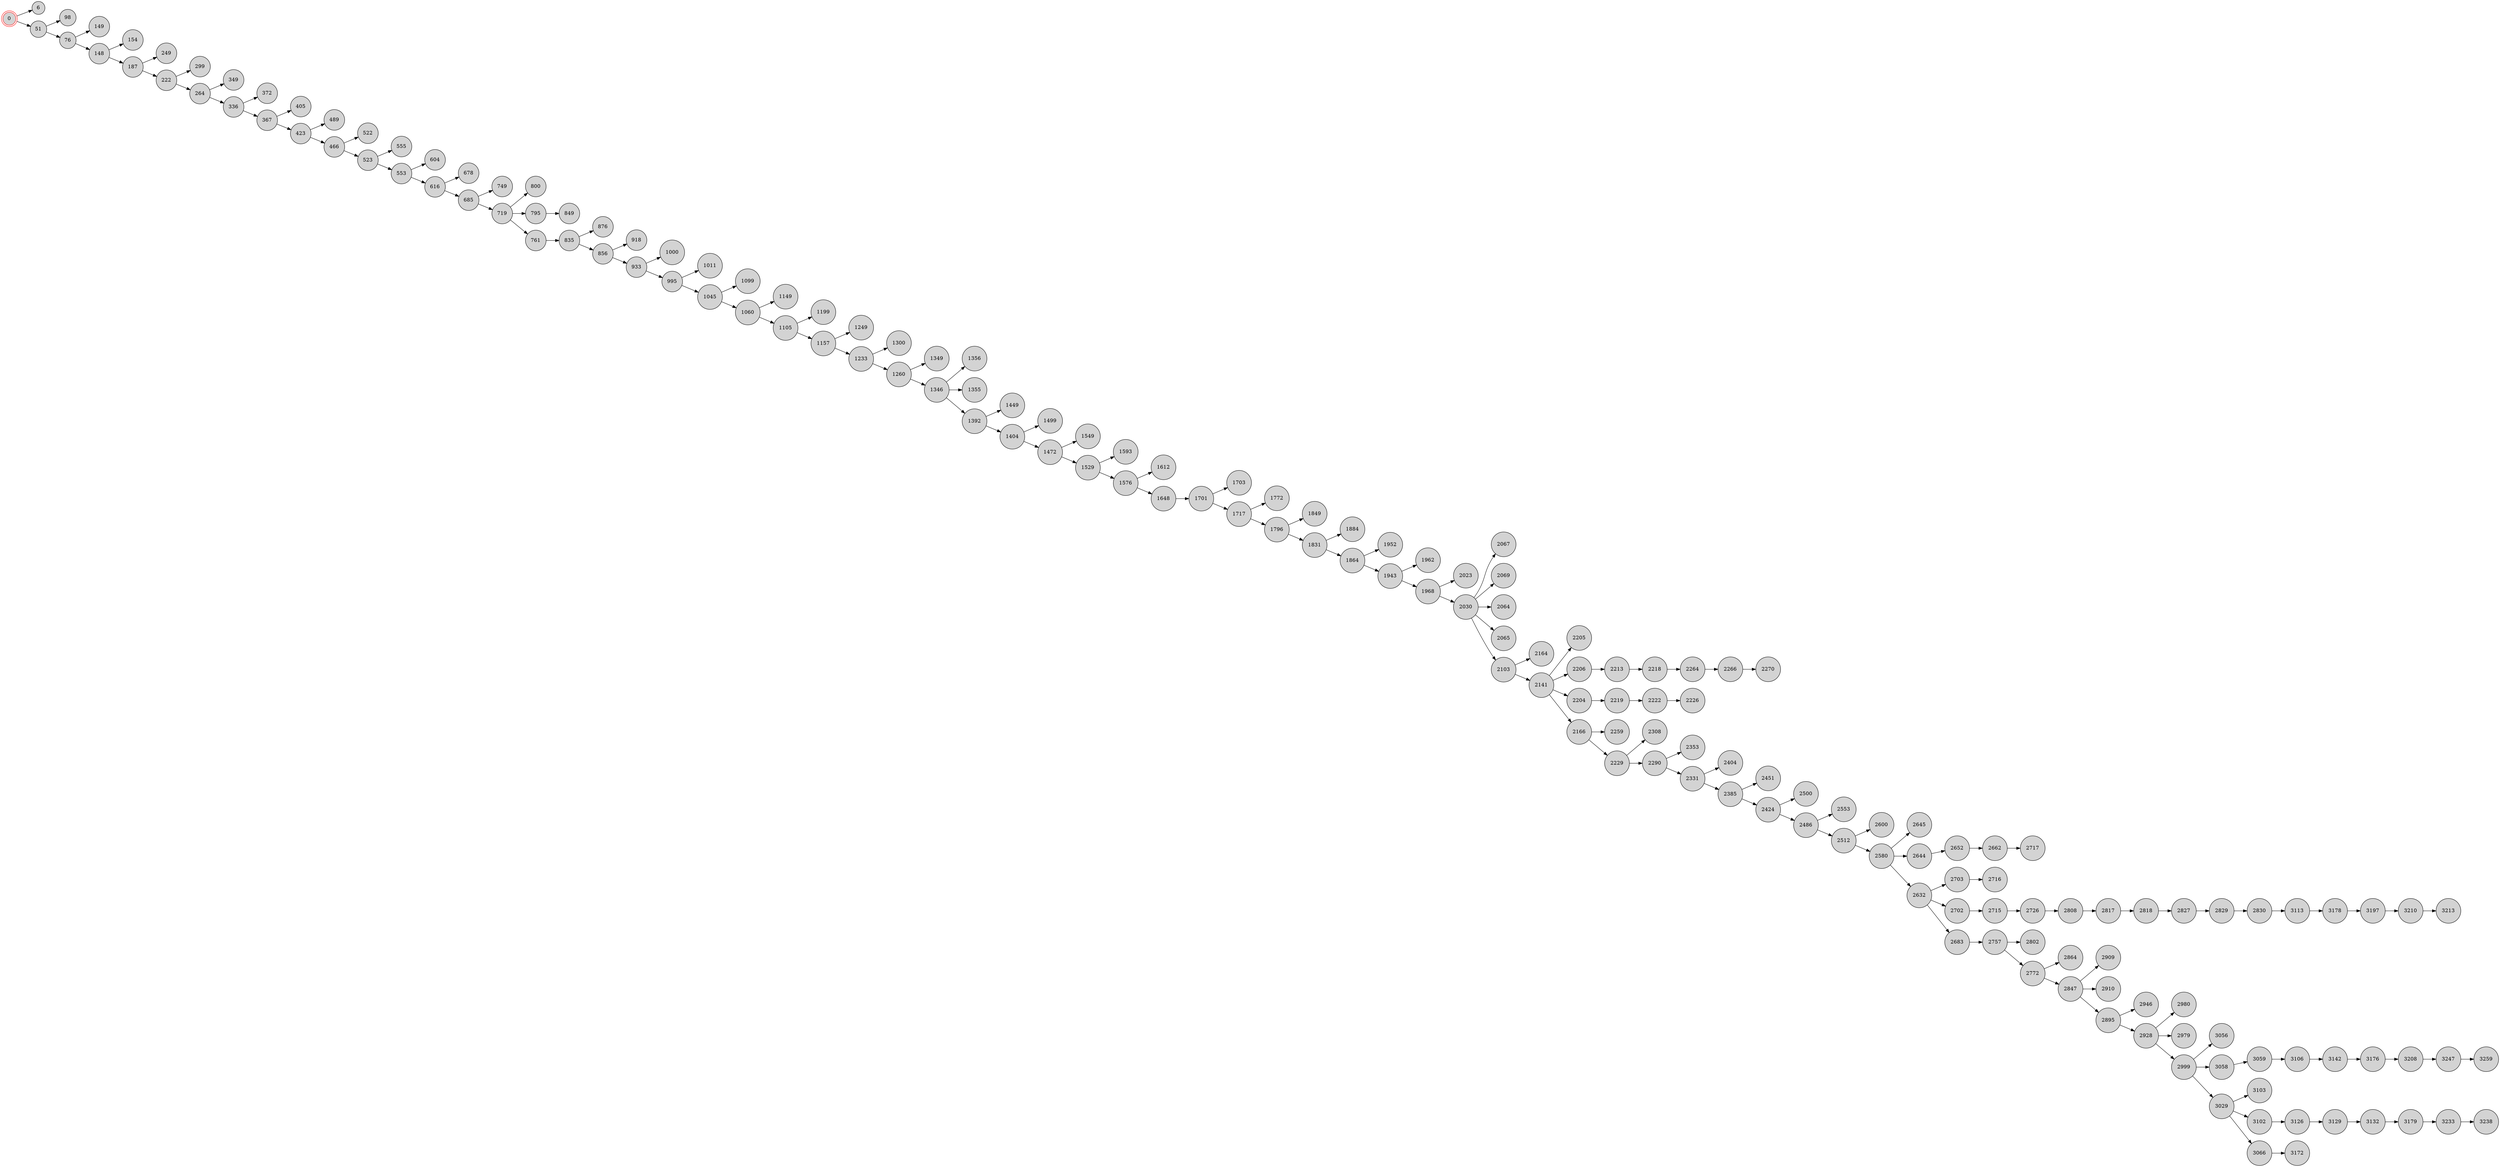 digraph BlockchainTree {
    rankdir=LR;
    node [shape=circle, style=filled, fillcolor=lightgray];

    0 [shape=doublecircle, color=red];
    0 -> 6;
    0 -> 51;
    51 -> 98;
    51 -> 76;
    76 -> 149;
    76 -> 148;
    148 -> 154;
    148 -> 187;
    187 -> 249;
    187 -> 222;
    222 -> 299;
    222 -> 264;
    264 -> 349;
    264 -> 336;
    336 -> 372;
    336 -> 367;
    367 -> 405;
    367 -> 423;
    423 -> 489;
    423 -> 466;
    466 -> 522;
    466 -> 523;
    523 -> 555;
    523 -> 553;
    553 -> 604;
    553 -> 616;
    616 -> 678;
    616 -> 685;
    685 -> 749;
    685 -> 719;
    719 -> 800;
    719 -> 795;
    795 -> 849;
    719 -> 761;
    761 -> 835;
    835 -> 876;
    835 -> 856;
    856 -> 918;
    856 -> 933;
    933 -> 1000;
    933 -> 995;
    995 -> 1011;
    995 -> 1045;
    1045 -> 1099;
    1045 -> 1060;
    1060 -> 1149;
    1060 -> 1105;
    1105 -> 1199;
    1105 -> 1157;
    1157 -> 1249;
    1157 -> 1233;
    1233 -> 1300;
    1233 -> 1260;
    1260 -> 1349;
    1260 -> 1346;
    1346 -> 1356;
    1346 -> 1355;
    1346 -> 1392;
    1392 -> 1449;
    1392 -> 1404;
    1404 -> 1499;
    1404 -> 1472;
    1472 -> 1549;
    1472 -> 1529;
    1529 -> 1593;
    1529 -> 1576;
    1576 -> 1612;
    1576 -> 1648;
    1648 -> 1701;
    1701 -> 1703;
    1701 -> 1717;
    1717 -> 1772;
    1717 -> 1796;
    1796 -> 1849;
    1796 -> 1831;
    1831 -> 1884;
    1831 -> 1864;
    1864 -> 1952;
    1864 -> 1943;
    1943 -> 1962;
    1943 -> 1968;
    1968 -> 2023;
    1968 -> 2030;
    2030 -> 2067;
    2030 -> 2069;
    2030 -> 2064;
    2030 -> 2065;
    2030 -> 2103;
    2103 -> 2164;
    2103 -> 2141;
    2141 -> 2205;
    2141 -> 2206;
    2206 -> 2213;
    2141 -> 2204;
    2204 -> 2219;
    2219 -> 2222;
    2141 -> 2166;
    2166 -> 2259;
    2213 -> 2218;
    2218 -> 2264;
    2264 -> 2266;
    2166 -> 2229;
    2229 -> 2308;
    2229 -> 2290;
    2290 -> 2353;
    2222 -> 2226;
    2266 -> 2270;
    2290 -> 2331;
    2331 -> 2404;
    2331 -> 2385;
    2385 -> 2451;
    2385 -> 2424;
    2424 -> 2500;
    2424 -> 2486;
    2486 -> 2553;
    2486 -> 2512;
    2512 -> 2600;
    2512 -> 2580;
    2580 -> 2645;
    2580 -> 2644;
    2644 -> 2652;
    2580 -> 2632;
    2632 -> 2703;
    2632 -> 2702;
    2703 -> 2716;
    2652 -> 2662;
    2702 -> 2715;
    2632 -> 2683;
    2683 -> 2757;
    2757 -> 2802;
    2715 -> 2726;
    2726 -> 2808;
    2808 -> 2817;
    2662 -> 2717;
    2817 -> 2818;
    2818 -> 2827;
    2827 -> 2829;
    2757 -> 2772;
    2772 -> 2864;
    2772 -> 2847;
    2847 -> 2909;
    2847 -> 2910;
    2847 -> 2895;
    2895 -> 2946;
    2895 -> 2928;
    2928 -> 2980;
    2928 -> 2979;
    2928 -> 2999;
    2999 -> 3056;
    2999 -> 3058;
    2999 -> 3029;
    3029 -> 3103;
    3058 -> 3059;
    2829 -> 2830;
    3029 -> 3102;
    3102 -> 3126;
    3126 -> 3129;
    3059 -> 3106;
    3029 -> 3066;
    3066 -> 3172;
    3106 -> 3142;
    2830 -> 3113;
    3129 -> 3132;
    3113 -> 3178;
    3142 -> 3176;
    3178 -> 3197;
    3197 -> 3210;
    3132 -> 3179;
    3210 -> 3213;
    3179 -> 3233;
    3233 -> 3238;
    3176 -> 3208;
    3208 -> 3247;
    3247 -> 3259;
}
